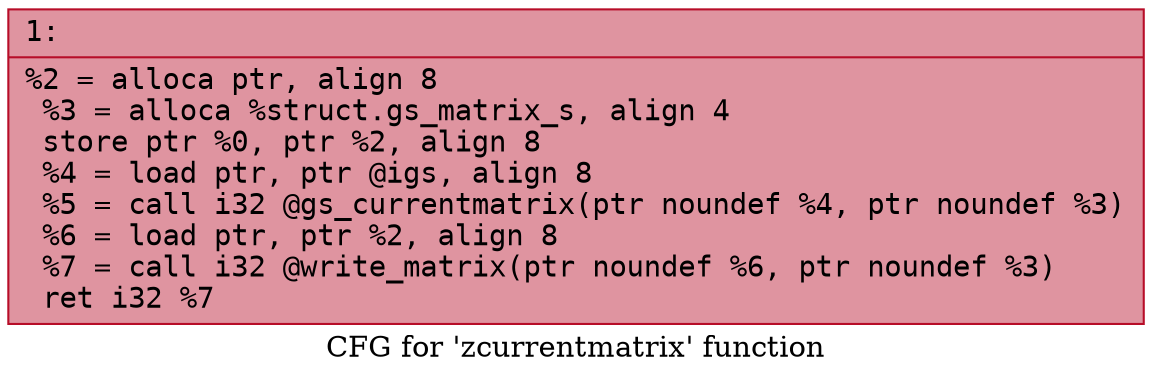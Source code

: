 digraph "CFG for 'zcurrentmatrix' function" {
	label="CFG for 'zcurrentmatrix' function";

	Node0x600001bd2710 [shape=record,color="#b70d28ff", style=filled, fillcolor="#b70d2870" fontname="Courier",label="{1:\l|  %2 = alloca ptr, align 8\l  %3 = alloca %struct.gs_matrix_s, align 4\l  store ptr %0, ptr %2, align 8\l  %4 = load ptr, ptr @igs, align 8\l  %5 = call i32 @gs_currentmatrix(ptr noundef %4, ptr noundef %3)\l  %6 = load ptr, ptr %2, align 8\l  %7 = call i32 @write_matrix(ptr noundef %6, ptr noundef %3)\l  ret i32 %7\l}"];
}
